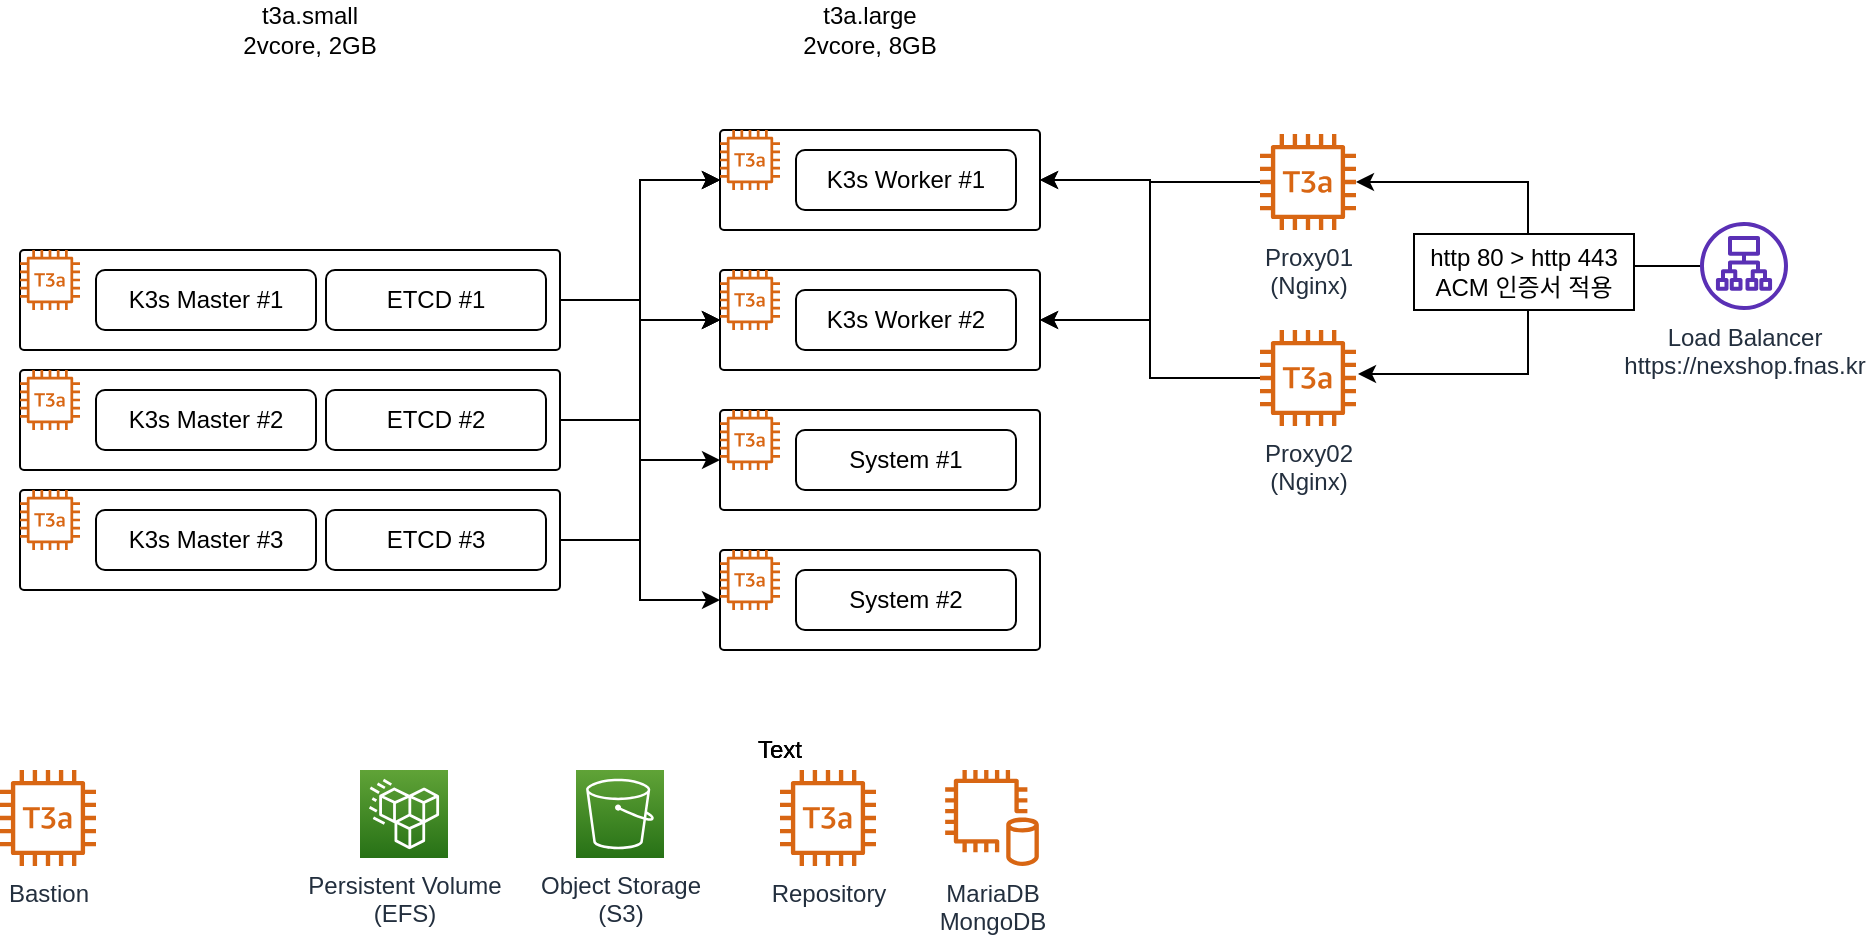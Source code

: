 <mxfile version="13.1.3" type="github">
  <diagram id="ZOizNYAJDpMUH2xXd4lC" name="Page-1">
    <mxGraphModel dx="1422" dy="794" grid="1" gridSize="10" guides="1" tooltips="1" connect="1" arrows="1" fold="1" page="1" pageScale="1" pageWidth="1169" pageHeight="827" math="0" shadow="0">
      <root>
        <mxCell id="0" />
        <mxCell id="1" parent="0" />
        <mxCell id="uH6dnNxugtS85aO1Shw1-6" value="Persistent Volume&lt;br&gt;(EFS)" style="outlineConnect=0;fontColor=#232F3E;gradientColor=#60A337;gradientDirection=north;fillColor=#277116;strokeColor=#ffffff;dashed=0;verticalLabelPosition=bottom;verticalAlign=top;align=center;html=1;fontSize=12;fontStyle=0;aspect=fixed;shape=mxgraph.aws4.resourceIcon;resIcon=mxgraph.aws4.efs_standard;" parent="1" vertex="1">
          <mxGeometry x="370" y="420" width="44" height="44" as="geometry" />
        </mxCell>
        <mxCell id="uH6dnNxugtS85aO1Shw1-18" value="Object Storage&lt;br&gt;(S3)" style="outlineConnect=0;fontColor=#232F3E;gradientColor=#60A337;gradientDirection=north;fillColor=#277116;strokeColor=#ffffff;dashed=0;verticalLabelPosition=bottom;verticalAlign=top;align=center;html=1;fontSize=12;fontStyle=0;aspect=fixed;shape=mxgraph.aws4.resourceIcon;resIcon=mxgraph.aws4.s3;" parent="1" vertex="1">
          <mxGeometry x="478" y="420" width="44" height="44" as="geometry" />
        </mxCell>
        <mxCell id="uH6dnNxugtS85aO1Shw1-33" value="" style="group;container=1;" parent="1" vertex="1" connectable="0">
          <mxGeometry x="200" y="160" width="270" height="170" as="geometry" />
        </mxCell>
        <mxCell id="uH6dnNxugtS85aO1Shw1-20" value="g" style="rounded=1;whiteSpace=wrap;html=1;arcSize=4;" parent="uH6dnNxugtS85aO1Shw1-33" vertex="1">
          <mxGeometry width="270" height="50" as="geometry" />
        </mxCell>
        <mxCell id="uH6dnNxugtS85aO1Shw1-21" value="K3s Master&amp;nbsp;#1" style="rounded=1;whiteSpace=wrap;html=1;fillColor=#ffffff;" parent="uH6dnNxugtS85aO1Shw1-33" vertex="1">
          <mxGeometry x="38" y="10" width="110" height="30" as="geometry" />
        </mxCell>
        <mxCell id="uH6dnNxugtS85aO1Shw1-24" value="ETCD #1" style="rounded=1;whiteSpace=wrap;html=1;fillColor=#ffffff;" parent="uH6dnNxugtS85aO1Shw1-33" vertex="1">
          <mxGeometry x="153" y="10" width="110" height="30" as="geometry" />
        </mxCell>
        <mxCell id="uH6dnNxugtS85aO1Shw1-25" value="" style="rounded=1;whiteSpace=wrap;html=1;arcSize=4;" parent="uH6dnNxugtS85aO1Shw1-33" vertex="1">
          <mxGeometry y="60" width="270" height="50" as="geometry" />
        </mxCell>
        <mxCell id="uH6dnNxugtS85aO1Shw1-27" value="K3s Master&amp;nbsp;#2" style="rounded=1;whiteSpace=wrap;html=1;fillColor=#ffffff;" parent="uH6dnNxugtS85aO1Shw1-33" vertex="1">
          <mxGeometry x="38" y="70" width="110" height="30" as="geometry" />
        </mxCell>
        <mxCell id="uH6dnNxugtS85aO1Shw1-28" value="ETCD #2" style="rounded=1;whiteSpace=wrap;html=1;fillColor=#ffffff;" parent="uH6dnNxugtS85aO1Shw1-33" vertex="1">
          <mxGeometry x="153" y="70" width="110" height="30" as="geometry" />
        </mxCell>
        <mxCell id="uH6dnNxugtS85aO1Shw1-29" value="" style="rounded=1;whiteSpace=wrap;html=1;arcSize=4;" parent="uH6dnNxugtS85aO1Shw1-33" vertex="1">
          <mxGeometry y="120" width="270" height="50" as="geometry" />
        </mxCell>
        <mxCell id="uH6dnNxugtS85aO1Shw1-31" value="K3s Master&amp;nbsp;#3" style="rounded=1;whiteSpace=wrap;html=1;fillColor=#ffffff;" parent="uH6dnNxugtS85aO1Shw1-33" vertex="1">
          <mxGeometry x="38" y="130" width="110" height="30" as="geometry" />
        </mxCell>
        <mxCell id="uH6dnNxugtS85aO1Shw1-32" value="ETCD #3" style="rounded=1;whiteSpace=wrap;html=1;fillColor=#ffffff;" parent="uH6dnNxugtS85aO1Shw1-33" vertex="1">
          <mxGeometry x="153" y="130" width="110" height="30" as="geometry" />
        </mxCell>
        <mxCell id="uH6dnNxugtS85aO1Shw1-41" value="" style="shape=image;html=1;verticalAlign=top;verticalLabelPosition=bottom;labelBackgroundColor=#ffffff;imageAspect=0;aspect=fixed;image=https://cdn2.iconfinder.com/data/icons/freecns-cumulus/16/519565-061_Sync-128.png;fillColor=#ffffff;" parent="uH6dnNxugtS85aO1Shw1-33" vertex="1">
          <mxGeometry x="193" y="40" width="30" height="30" as="geometry" />
        </mxCell>
        <mxCell id="uH6dnNxugtS85aO1Shw1-42" value="" style="shape=image;html=1;verticalAlign=top;verticalLabelPosition=bottom;labelBackgroundColor=#ffffff;imageAspect=0;aspect=fixed;image=https://cdn2.iconfinder.com/data/icons/freecns-cumulus/16/519565-061_Sync-128.png;fillColor=#ffffff;" parent="uH6dnNxugtS85aO1Shw1-33" vertex="1">
          <mxGeometry x="193" y="100" width="30" height="30" as="geometry" />
        </mxCell>
        <mxCell id="cESICk9hHBi1LYIRxLNx-5" value="" style="outlineConnect=0;fontColor=#232F3E;gradientColor=none;fillColor=#D86613;strokeColor=none;dashed=0;verticalLabelPosition=bottom;verticalAlign=top;align=center;html=1;fontSize=12;fontStyle=0;aspect=fixed;pointerEvents=1;shape=mxgraph.aws4.t3a_instance;" parent="uH6dnNxugtS85aO1Shw1-33" vertex="1">
          <mxGeometry width="30" height="30" as="geometry" />
        </mxCell>
        <mxCell id="cESICk9hHBi1LYIRxLNx-6" value="" style="outlineConnect=0;fontColor=#232F3E;gradientColor=none;fillColor=#D86613;strokeColor=none;dashed=0;verticalLabelPosition=bottom;verticalAlign=top;align=center;html=1;fontSize=12;fontStyle=0;aspect=fixed;pointerEvents=1;shape=mxgraph.aws4.t3a_instance;" parent="uH6dnNxugtS85aO1Shw1-33" vertex="1">
          <mxGeometry y="60" width="30" height="30" as="geometry" />
        </mxCell>
        <mxCell id="cESICk9hHBi1LYIRxLNx-7" value="" style="outlineConnect=0;fontColor=#232F3E;gradientColor=none;fillColor=#D86613;strokeColor=none;dashed=0;verticalLabelPosition=bottom;verticalAlign=top;align=center;html=1;fontSize=12;fontStyle=0;aspect=fixed;pointerEvents=1;shape=mxgraph.aws4.t3a_instance;" parent="uH6dnNxugtS85aO1Shw1-33" vertex="1">
          <mxGeometry y="120" width="30" height="30" as="geometry" />
        </mxCell>
        <mxCell id="diBMpJx8QXMeFA7nTlD3-3" style="edgeStyle=orthogonalEdgeStyle;rounded=0;orthogonalLoop=1;jettySize=auto;html=1;" edge="1" parent="1" source="uH6dnNxugtS85aO1Shw1-40" target="diBMpJx8QXMeFA7nTlD3-1">
          <mxGeometry relative="1" as="geometry" />
        </mxCell>
        <mxCell id="diBMpJx8QXMeFA7nTlD3-4" style="edgeStyle=orthogonalEdgeStyle;rounded=0;orthogonalLoop=1;jettySize=auto;html=1;entryX=1.021;entryY=0.458;entryDx=0;entryDy=0;entryPerimeter=0;" edge="1" parent="1" source="uH6dnNxugtS85aO1Shw1-40" target="diBMpJx8QXMeFA7nTlD3-2">
          <mxGeometry relative="1" as="geometry" />
        </mxCell>
        <mxCell id="uH6dnNxugtS85aO1Shw1-40" value="Load Balancer&lt;br&gt;https://nexshop.fnas.kr" style="outlineConnect=0;fontColor=#232F3E;gradientColor=none;fillColor=#5A30B5;strokeColor=none;dashed=0;verticalLabelPosition=bottom;verticalAlign=top;align=center;html=1;fontSize=12;fontStyle=0;aspect=fixed;pointerEvents=1;shape=mxgraph.aws4.application_load_balancer;" parent="1" vertex="1">
          <mxGeometry x="1040" y="146" width="44" height="44" as="geometry" />
        </mxCell>
        <mxCell id="uH6dnNxugtS85aO1Shw1-43" value="t3a.small&lt;br&gt;2vcore, 2GB" style="text;html=1;strokeColor=none;fillColor=none;align=center;verticalAlign=middle;whiteSpace=wrap;rounded=0;" parent="1" vertex="1">
          <mxGeometry x="280" y="40" width="130" height="20" as="geometry" />
        </mxCell>
        <mxCell id="uH6dnNxugtS85aO1Shw1-44" value="" style="rounded=1;whiteSpace=wrap;html=1;arcSize=4;" parent="1" vertex="1">
          <mxGeometry x="550" y="100" width="160" height="50" as="geometry" />
        </mxCell>
        <mxCell id="uH6dnNxugtS85aO1Shw1-46" value="K3s Worker #1" style="rounded=1;whiteSpace=wrap;html=1;fillColor=#ffffff;" parent="1" vertex="1">
          <mxGeometry x="588" y="110" width="110" height="30" as="geometry" />
        </mxCell>
        <mxCell id="uH6dnNxugtS85aO1Shw1-49" value="" style="rounded=1;whiteSpace=wrap;html=1;arcSize=4;" parent="1" vertex="1">
          <mxGeometry x="550" y="170" width="160" height="50" as="geometry" />
        </mxCell>
        <mxCell id="uH6dnNxugtS85aO1Shw1-51" value="K3s Worker #2" style="rounded=1;whiteSpace=wrap;html=1;fillColor=#ffffff;" parent="1" vertex="1">
          <mxGeometry x="588" y="180" width="110" height="30" as="geometry" />
        </mxCell>
        <mxCell id="uH6dnNxugtS85aO1Shw1-53" style="edgeStyle=orthogonalEdgeStyle;rounded=0;orthogonalLoop=1;jettySize=auto;html=1;entryX=0;entryY=0.5;entryDx=0;entryDy=0;" parent="1" source="uH6dnNxugtS85aO1Shw1-20" target="uH6dnNxugtS85aO1Shw1-44" edge="1">
          <mxGeometry relative="1" as="geometry" />
        </mxCell>
        <mxCell id="uH6dnNxugtS85aO1Shw1-54" style="edgeStyle=orthogonalEdgeStyle;rounded=0;orthogonalLoop=1;jettySize=auto;html=1;exitX=1;exitY=0.5;exitDx=0;exitDy=0;entryX=0;entryY=0.5;entryDx=0;entryDy=0;" parent="1" source="uH6dnNxugtS85aO1Shw1-25" target="uH6dnNxugtS85aO1Shw1-44" edge="1">
          <mxGeometry relative="1" as="geometry" />
        </mxCell>
        <mxCell id="uH6dnNxugtS85aO1Shw1-55" style="edgeStyle=orthogonalEdgeStyle;rounded=0;orthogonalLoop=1;jettySize=auto;html=1;entryX=0;entryY=0.5;entryDx=0;entryDy=0;" parent="1" source="uH6dnNxugtS85aO1Shw1-29" target="uH6dnNxugtS85aO1Shw1-44" edge="1">
          <mxGeometry relative="1" as="geometry" />
        </mxCell>
        <mxCell id="uH6dnNxugtS85aO1Shw1-56" style="edgeStyle=orthogonalEdgeStyle;rounded=0;orthogonalLoop=1;jettySize=auto;html=1;entryX=0;entryY=0.5;entryDx=0;entryDy=0;" parent="1" source="uH6dnNxugtS85aO1Shw1-20" target="uH6dnNxugtS85aO1Shw1-49" edge="1">
          <mxGeometry relative="1" as="geometry" />
        </mxCell>
        <mxCell id="uH6dnNxugtS85aO1Shw1-57" style="edgeStyle=orthogonalEdgeStyle;rounded=0;orthogonalLoop=1;jettySize=auto;html=1;entryX=0;entryY=0.5;entryDx=0;entryDy=0;" parent="1" source="uH6dnNxugtS85aO1Shw1-25" target="uH6dnNxugtS85aO1Shw1-49" edge="1">
          <mxGeometry relative="1" as="geometry" />
        </mxCell>
        <mxCell id="uH6dnNxugtS85aO1Shw1-58" style="edgeStyle=orthogonalEdgeStyle;rounded=0;orthogonalLoop=1;jettySize=auto;html=1;entryX=0;entryY=0.5;entryDx=0;entryDy=0;" parent="1" source="uH6dnNxugtS85aO1Shw1-29" target="uH6dnNxugtS85aO1Shw1-49" edge="1">
          <mxGeometry relative="1" as="geometry" />
        </mxCell>
        <mxCell id="uH6dnNxugtS85aO1Shw1-59" value="t3a.large&lt;br&gt;2vcore, 8GB" style="text;html=1;strokeColor=none;fillColor=none;align=center;verticalAlign=middle;whiteSpace=wrap;rounded=0;" parent="1" vertex="1">
          <mxGeometry x="560" y="40" width="130" height="20" as="geometry" />
        </mxCell>
        <mxCell id="cESICk9hHBi1LYIRxLNx-2" value="Bastion" style="outlineConnect=0;fontColor=#232F3E;gradientColor=none;fillColor=#D86613;strokeColor=none;dashed=0;verticalLabelPosition=bottom;verticalAlign=top;align=center;html=1;fontSize=12;fontStyle=0;aspect=fixed;pointerEvents=1;shape=mxgraph.aws4.t3a_instance;" parent="1" vertex="1">
          <mxGeometry x="190" y="420" width="48" height="48" as="geometry" />
        </mxCell>
        <mxCell id="cESICk9hHBi1LYIRxLNx-8" value="" style="outlineConnect=0;fontColor=#232F3E;gradientColor=none;fillColor=#D86613;strokeColor=none;dashed=0;verticalLabelPosition=bottom;verticalAlign=top;align=center;html=1;fontSize=12;fontStyle=0;aspect=fixed;pointerEvents=1;shape=mxgraph.aws4.t3a_instance;" parent="1" vertex="1">
          <mxGeometry x="550" y="100" width="30" height="30" as="geometry" />
        </mxCell>
        <mxCell id="cESICk9hHBi1LYIRxLNx-9" value="" style="outlineConnect=0;fontColor=#232F3E;gradientColor=none;fillColor=#D86613;strokeColor=none;dashed=0;verticalLabelPosition=bottom;verticalAlign=top;align=center;html=1;fontSize=12;fontStyle=0;aspect=fixed;pointerEvents=1;shape=mxgraph.aws4.t3a_instance;" parent="1" vertex="1">
          <mxGeometry x="550" y="170" width="30" height="30" as="geometry" />
        </mxCell>
        <mxCell id="cESICk9hHBi1LYIRxLNx-11" value="MariaDB&lt;br&gt;MongoDB" style="outlineConnect=0;fontColor=#232F3E;gradientColor=none;fillColor=#D86613;strokeColor=none;dashed=0;verticalLabelPosition=bottom;verticalAlign=top;align=center;html=1;fontSize=12;fontStyle=0;aspect=fixed;pointerEvents=1;shape=mxgraph.aws4.db_on_instance2;" parent="1" vertex="1">
          <mxGeometry x="662" y="420" width="48" height="48" as="geometry" />
        </mxCell>
        <mxCell id="cESICk9hHBi1LYIRxLNx-12" value="Repository" style="outlineConnect=0;fontColor=#232F3E;gradientColor=none;fillColor=#D86613;strokeColor=none;dashed=0;verticalLabelPosition=bottom;verticalAlign=top;align=center;html=1;fontSize=12;fontStyle=0;aspect=fixed;pointerEvents=1;shape=mxgraph.aws4.t3a_instance;" parent="1" vertex="1">
          <mxGeometry x="580" y="420" width="48" height="48" as="geometry" />
        </mxCell>
        <mxCell id="cESICk9hHBi1LYIRxLNx-15" value="" style="rounded=1;whiteSpace=wrap;html=1;arcSize=4;" parent="1" vertex="1">
          <mxGeometry x="550" y="240" width="160" height="50" as="geometry" />
        </mxCell>
        <mxCell id="cESICk9hHBi1LYIRxLNx-16" value="System #1" style="rounded=1;whiteSpace=wrap;html=1;fillColor=#ffffff;" parent="1" vertex="1">
          <mxGeometry x="588" y="250" width="110" height="30" as="geometry" />
        </mxCell>
        <mxCell id="cESICk9hHBi1LYIRxLNx-17" value="" style="rounded=1;whiteSpace=wrap;html=1;arcSize=4;" parent="1" vertex="1">
          <mxGeometry x="550" y="310" width="160" height="50" as="geometry" />
        </mxCell>
        <mxCell id="cESICk9hHBi1LYIRxLNx-18" value="System #2" style="rounded=1;whiteSpace=wrap;html=1;fillColor=#ffffff;" parent="1" vertex="1">
          <mxGeometry x="588" y="320" width="110" height="30" as="geometry" />
        </mxCell>
        <mxCell id="cESICk9hHBi1LYIRxLNx-19" value="" style="outlineConnect=0;fontColor=#232F3E;gradientColor=none;fillColor=#D86613;strokeColor=none;dashed=0;verticalLabelPosition=bottom;verticalAlign=top;align=center;html=1;fontSize=12;fontStyle=0;aspect=fixed;pointerEvents=1;shape=mxgraph.aws4.t3a_instance;" parent="1" vertex="1">
          <mxGeometry x="550" y="240" width="30" height="30" as="geometry" />
        </mxCell>
        <mxCell id="cESICk9hHBi1LYIRxLNx-20" value="" style="outlineConnect=0;fontColor=#232F3E;gradientColor=none;fillColor=#D86613;strokeColor=none;dashed=0;verticalLabelPosition=bottom;verticalAlign=top;align=center;html=1;fontSize=12;fontStyle=0;aspect=fixed;pointerEvents=1;shape=mxgraph.aws4.t3a_instance;" parent="1" vertex="1">
          <mxGeometry x="550" y="310" width="30" height="30" as="geometry" />
        </mxCell>
        <mxCell id="7m8NZEApvSc_wDsfuOA1-1" style="edgeStyle=orthogonalEdgeStyle;rounded=0;orthogonalLoop=1;jettySize=auto;html=1;entryX=0;entryY=0.5;entryDx=0;entryDy=0;" parent="1" source="uH6dnNxugtS85aO1Shw1-20" target="cESICk9hHBi1LYIRxLNx-15" edge="1">
          <mxGeometry relative="1" as="geometry" />
        </mxCell>
        <mxCell id="7m8NZEApvSc_wDsfuOA1-2" style="edgeStyle=orthogonalEdgeStyle;rounded=0;orthogonalLoop=1;jettySize=auto;html=1;entryX=0;entryY=0.5;entryDx=0;entryDy=0;" parent="1" source="uH6dnNxugtS85aO1Shw1-29" target="cESICk9hHBi1LYIRxLNx-17" edge="1">
          <mxGeometry relative="1" as="geometry" />
        </mxCell>
        <mxCell id="diBMpJx8QXMeFA7nTlD3-5" style="edgeStyle=orthogonalEdgeStyle;rounded=0;orthogonalLoop=1;jettySize=auto;html=1;entryX=1;entryY=0.5;entryDx=0;entryDy=0;" edge="1" parent="1" source="diBMpJx8QXMeFA7nTlD3-1" target="uH6dnNxugtS85aO1Shw1-44">
          <mxGeometry relative="1" as="geometry" />
        </mxCell>
        <mxCell id="diBMpJx8QXMeFA7nTlD3-6" style="edgeStyle=orthogonalEdgeStyle;rounded=0;orthogonalLoop=1;jettySize=auto;html=1;entryX=1;entryY=0.5;entryDx=0;entryDy=0;" edge="1" parent="1" source="diBMpJx8QXMeFA7nTlD3-1" target="uH6dnNxugtS85aO1Shw1-49">
          <mxGeometry relative="1" as="geometry" />
        </mxCell>
        <mxCell id="diBMpJx8QXMeFA7nTlD3-1" value="Proxy01&lt;br&gt;(Nginx)" style="outlineConnect=0;fontColor=#232F3E;gradientColor=none;fillColor=#D86613;strokeColor=none;dashed=0;verticalLabelPosition=bottom;verticalAlign=top;align=center;html=1;fontSize=12;fontStyle=0;aspect=fixed;pointerEvents=1;shape=mxgraph.aws4.t3a_instance;" vertex="1" parent="1">
          <mxGeometry x="820" y="102" width="48" height="48" as="geometry" />
        </mxCell>
        <mxCell id="diBMpJx8QXMeFA7nTlD3-7" style="edgeStyle=orthogonalEdgeStyle;rounded=0;orthogonalLoop=1;jettySize=auto;html=1;entryX=1;entryY=0.5;entryDx=0;entryDy=0;" edge="1" parent="1" source="diBMpJx8QXMeFA7nTlD3-2" target="uH6dnNxugtS85aO1Shw1-44">
          <mxGeometry relative="1" as="geometry" />
        </mxCell>
        <mxCell id="diBMpJx8QXMeFA7nTlD3-8" style="edgeStyle=orthogonalEdgeStyle;rounded=0;orthogonalLoop=1;jettySize=auto;html=1;entryX=1;entryY=0.5;entryDx=0;entryDy=0;" edge="1" parent="1" source="diBMpJx8QXMeFA7nTlD3-2" target="uH6dnNxugtS85aO1Shw1-49">
          <mxGeometry relative="1" as="geometry" />
        </mxCell>
        <mxCell id="diBMpJx8QXMeFA7nTlD3-2" value="Proxy02&lt;br&gt;(Nginx)" style="outlineConnect=0;fontColor=#232F3E;gradientColor=none;fillColor=#D86613;strokeColor=none;dashed=0;verticalLabelPosition=bottom;verticalAlign=top;align=center;html=1;fontSize=12;fontStyle=0;aspect=fixed;pointerEvents=1;shape=mxgraph.aws4.t3a_instance;" vertex="1" parent="1">
          <mxGeometry x="820" y="200" width="48" height="48" as="geometry" />
        </mxCell>
        <mxCell id="diBMpJx8QXMeFA7nTlD3-9" value="Text" style="text;html=1;strokeColor=none;fillColor=none;align=center;verticalAlign=middle;whiteSpace=wrap;rounded=0;" vertex="1" parent="1">
          <mxGeometry x="560" y="400" width="40" height="20" as="geometry" />
        </mxCell>
        <mxCell id="diBMpJx8QXMeFA7nTlD3-10" value="Text" style="text;html=1;strokeColor=none;fillColor=none;align=center;verticalAlign=middle;whiteSpace=wrap;rounded=0;" vertex="1" parent="1">
          <mxGeometry x="560" y="400" width="40" height="20" as="geometry" />
        </mxCell>
        <mxCell id="diBMpJx8QXMeFA7nTlD3-11" value="Text" style="text;html=1;strokeColor=none;fillColor=none;align=center;verticalAlign=middle;whiteSpace=wrap;rounded=0;" vertex="1" parent="1">
          <mxGeometry x="560" y="400" width="40" height="20" as="geometry" />
        </mxCell>
        <mxCell id="diBMpJx8QXMeFA7nTlD3-12" value="http 80 &amp;gt; http 443&lt;br&gt;ACM 인증서 적용" style="text;html=1;align=center;verticalAlign=middle;whiteSpace=wrap;rounded=0;fillColor=#ffffff;strokeColor=#000000;" vertex="1" parent="1">
          <mxGeometry x="897" y="152" width="110" height="38" as="geometry" />
        </mxCell>
      </root>
    </mxGraphModel>
  </diagram>
</mxfile>
